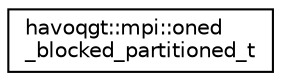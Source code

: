 digraph "Graphical Class Hierarchy"
{
  edge [fontname="Helvetica",fontsize="10",labelfontname="Helvetica",labelfontsize="10"];
  node [fontname="Helvetica",fontsize="10",shape=record];
  rankdir="LR";
  Node1 [label="havoqgt::mpi::oned\l_blocked_partitioned_t",height=0.2,width=0.4,color="black", fillcolor="white", style="filled",URL="$classhavoqgt_1_1mpi_1_1oned__blocked__partitioned__t.html"];
}
